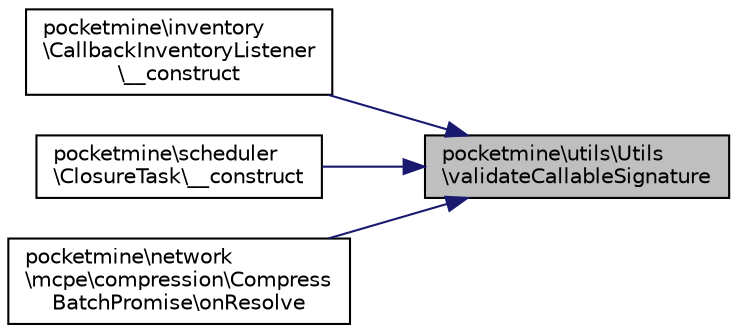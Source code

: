 digraph "pocketmine\utils\Utils\validateCallableSignature"
{
 // INTERACTIVE_SVG=YES
 // LATEX_PDF_SIZE
  edge [fontname="Helvetica",fontsize="10",labelfontname="Helvetica",labelfontsize="10"];
  node [fontname="Helvetica",fontsize="10",shape=record];
  rankdir="RL";
  Node1 [label="pocketmine\\utils\\Utils\l\\validateCallableSignature",height=0.2,width=0.4,color="black", fillcolor="grey75", style="filled", fontcolor="black",tooltip=" "];
  Node1 -> Node2 [dir="back",color="midnightblue",fontsize="10",style="solid",fontname="Helvetica"];
  Node2 [label="pocketmine\\inventory\l\\CallbackInventoryListener\l\\__construct",height=0.2,width=0.4,color="black", fillcolor="white", style="filled",URL="$da/d3b/classpocketmine_1_1inventory_1_1_callback_inventory_listener.html#a6e09137bc9bb354ff0897800ad681539",tooltip=" "];
  Node1 -> Node3 [dir="back",color="midnightblue",fontsize="10",style="solid",fontname="Helvetica"];
  Node3 [label="pocketmine\\scheduler\l\\ClosureTask\\__construct",height=0.2,width=0.4,color="black", fillcolor="white", style="filled",URL="$d3/df3/classpocketmine_1_1scheduler_1_1_closure_task.html#aaffb21ca23beaadb272b544f24b527e6",tooltip=" "];
  Node1 -> Node4 [dir="back",color="midnightblue",fontsize="10",style="solid",fontname="Helvetica"];
  Node4 [label="pocketmine\\network\l\\mcpe\\compression\\Compress\lBatchPromise\\onResolve",height=0.2,width=0.4,color="black", fillcolor="white", style="filled",URL="$d4/d17/classpocketmine_1_1network_1_1mcpe_1_1compression_1_1_compress_batch_promise.html#a446ee9d5b4c8a4ae9359e73c0464f51a",tooltip=" "];
}
